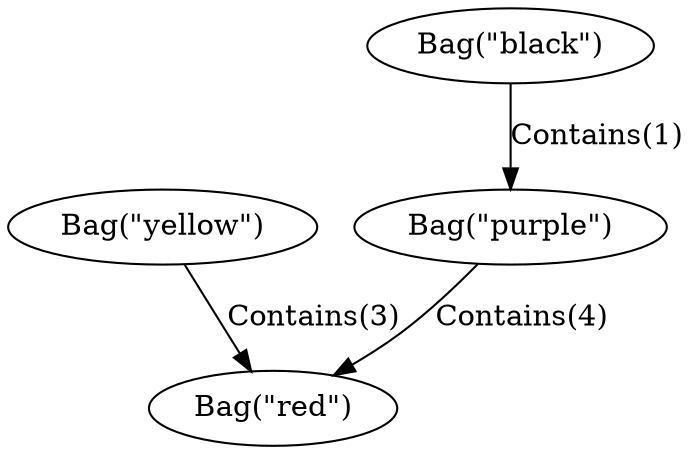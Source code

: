digraph {
    0 [ label = "Bag(\"yellow\")" ]
    1 [ label = "Bag(\"black\")" ]
    2 [ label = "Bag(\"purple\")" ]
    3 [ label = "Bag(\"red\")" ]
    1 -> 2 [ label = "Contains(1)" ]
    0 -> 3 [ label = "Contains(3)" ]
    2 -> 3 [ label = "Contains(4)" ]
}
